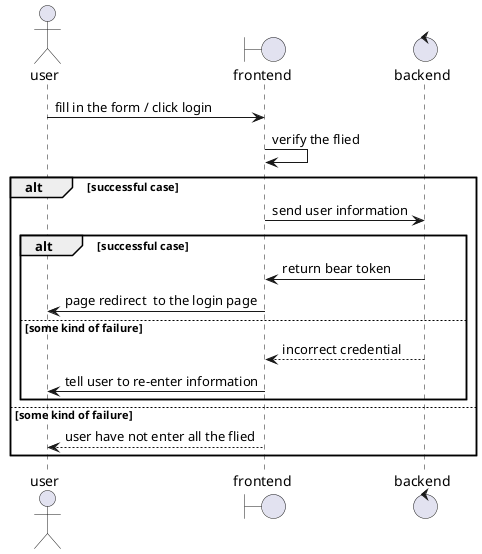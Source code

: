 @startuml
actor       user       as Foo1
boundary    frontend    as Foo2
control     backend     as Foo3
Foo1 ->  Foo2 : fill in the form / click login
Foo2 -> Foo2 : verify the flied  
alt successful case
Foo2 -> Foo3 :  send user information 
    alt successful case
    Foo3 -> Foo2 : return bear token
    Foo2 -> Foo1 : page redirect  to the login page
    else some kind of failure
    Foo3 --> Foo2 :  incorrect credential 
    Foo2 -> Foo1 : tell user to re-enter information 
    end
else some kind of failure
    Foo2 --> Foo1 : user have not enter all the flied 
end 
@enduml
